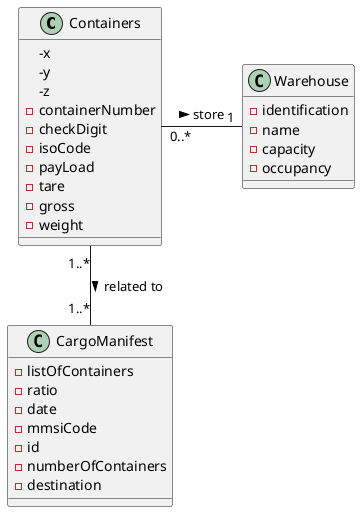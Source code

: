 @startuml
'https://plantuml.com/sequence-diagram

class Containers {
-x
-y
-z
-containerNumber
-checkDigit
-isoCode
-payLoad
-tare
-gross
-weight
}

class CargoManifest {
-listOfContainers
-ratio
-date
-mmsiCode
-id
-numberOfContainers
-destination
}

class Warehouse {
-identification
-name
-capacity
-occupancy
}

Containers "1..*"--"1..*" CargoManifest: related to >
Containers "0..*"-"1" Warehouse: store >
@enduml